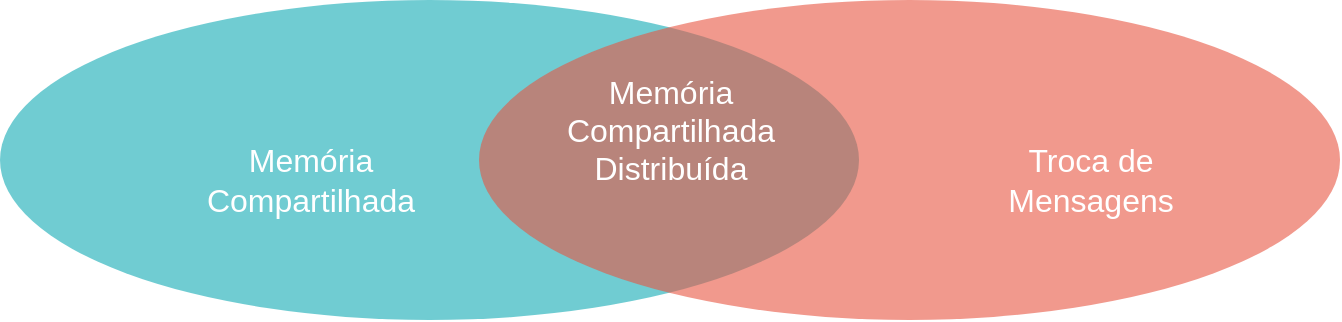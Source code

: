 <mxfile version="14.6.13" type="device"><diagram id="3228e29e-7158-1315-38df-8450db1d8a1d" name="Page-1"><mxGraphModel dx="1106" dy="807" grid="1" gridSize="10" guides="1" tooltips="1" connect="1" arrows="1" fold="1" page="1" pageScale="1" pageWidth="1169" pageHeight="827" background="#ffffff" math="0" shadow="0"><root><mxCell id="0"/><mxCell id="1" parent="0"/><mxCell id="21532" value="" style="ellipse;fillColor=#12AAB5;opacity=60;strokeColor=none;html=1;fontColor=#FFFFFF;" parent="1" vertex="1"><mxGeometry x="250" y="180" width="429.5" height="160" as="geometry"/></mxCell><mxCell id="21533" value="" style="ellipse;fillColor=#e85642;opacity=60;strokeColor=none;html=1;fontColor=#FFFFFF;" parent="1" vertex="1"><mxGeometry x="489.5" y="180" width="430.5" height="160" as="geometry"/></mxCell><mxCell id="21534" value="Memória&lt;br style=&quot;font-size: 16px;&quot;&gt;Compartilhada" style="text;fontSize=16;align=center;verticalAlign=middle;html=1;fontColor=#FFFFFF;" parent="1" vertex="1"><mxGeometry x="310" y="235" width="190" height="70" as="geometry"/></mxCell><mxCell id="21535" value="Troca de&lt;br&gt;Mensagens" style="text;fontSize=16;align=center;verticalAlign=middle;html=1;fontColor=#FFFFFF;" parent="1" vertex="1"><mxGeometry x="699.5" y="235" width="190" height="70" as="geometry"/></mxCell><mxCell id="21537" value="Memória&lt;br&gt;Compartilhada&lt;br&gt;Distribuída" style="text;align=center;html=1;fontColor=#FFFFFF;fontSize=16;" parent="1" vertex="1"><mxGeometry x="565" y="210" width="40" height="40" as="geometry"/></mxCell></root></mxGraphModel></diagram></mxfile>